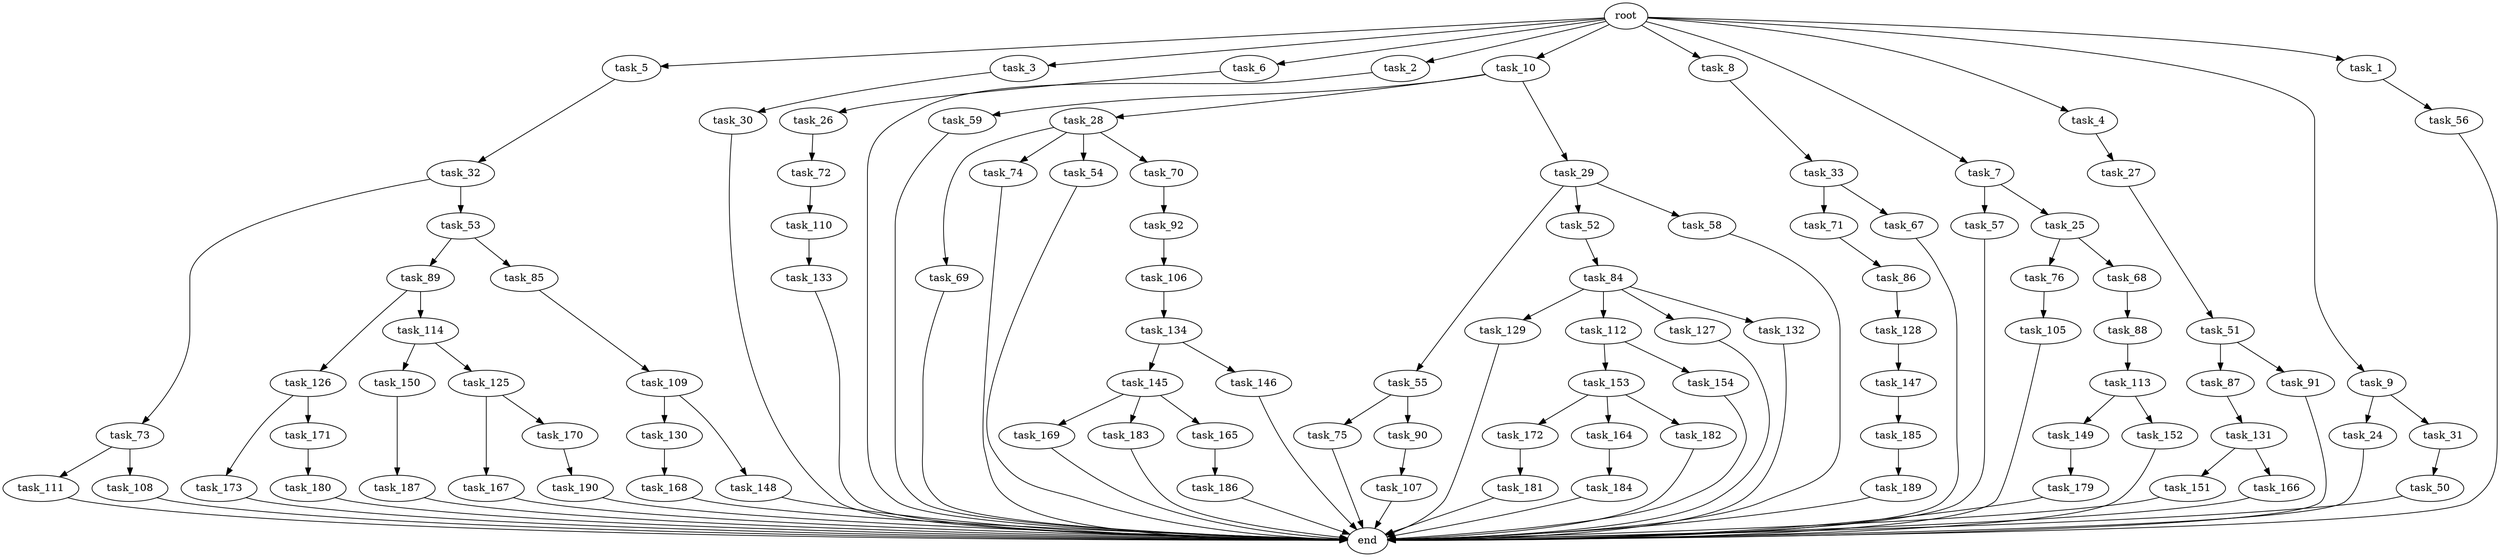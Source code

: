 digraph G {
  task_173 [size="13743895347.200001"];
  task_73 [size="13743895347.200001"];
  task_92 [size="85899345920.000000"];
  task_55 [size="85899345920.000000"];
  task_151 [size="3435973836.800000"];
  task_89 [size="21474836480.000000"];
  task_5 [size="102.400000"];
  task_153 [size="21474836480.000000"];
  task_3 [size="102.400000"];
  task_6 [size="102.400000"];
  task_171 [size="13743895347.200001"];
  task_113 [size="3435973836.800000"];
  task_30 [size="85899345920.000000"];
  task_2 [size="102.400000"];
  task_10 [size="102.400000"];
  task_8 [size="102.400000"];
  task_150 [size="42090679500.800003"];
  task_125 [size="42090679500.800003"];
  task_166 [size="3435973836.800000"];
  task_69 [size="21474836480.000000"];
  task_53 [size="13743895347.200001"];
  task_84 [size="13743895347.200001"];
  task_184 [size="69578470195.199997"];
  task_187 [size="85899345920.000000"];
  task_86 [size="85899345920.000000"];
  task_145 [size="69578470195.199997"];
  task_168 [size="21474836480.000000"];
  task_57 [size="85899345920.000000"];
  task_7 [size="102.400000"];
  task_33 [size="69578470195.199997"];
  task_167 [size="7730941132.800000"];
  task_189 [size="30923764531.200001"];
  task_169 [size="7730941132.800000"];
  task_71 [size="54975581388.800003"];
  task_183 [size="7730941132.800000"];
  task_105 [size="13743895347.200001"];
  task_56 [size="3435973836.800000"];
  task_4 [size="102.400000"];
  task_185 [size="30923764531.200001"];
  task_181 [size="13743895347.200001"];
  task_172 [size="69578470195.199997"];
  task_109 [size="3435973836.800000"];
  task_149 [size="54975581388.800003"];
  task_50 [size="69578470195.199997"];
  task_133 [size="7730941132.800000"];
  task_74 [size="21474836480.000000"];
  task_131 [size="69578470195.199997"];
  task_147 [size="42090679500.800003"];
  task_130 [size="3435973836.800000"];
  task_59 [size="21474836480.000000"];
  task_110 [size="30923764531.200001"];
  task_9 [size="102.400000"];
  task_85 [size="21474836480.000000"];
  task_76 [size="3435973836.800000"];
  task_186 [size="69578470195.199997"];
  task_107 [size="69578470195.199997"];
  task_25 [size="85899345920.000000"];
  task_126 [size="30923764531.200001"];
  task_27 [size="69578470195.199997"];
  task_179 [size="3435973836.800000"];
  end [size="0.000000"];
  task_51 [size="13743895347.200001"];
  root [size="0.000000"];
  task_106 [size="69578470195.199997"];
  task_146 [size="69578470195.199997"];
  task_32 [size="7730941132.800000"];
  task_152 [size="54975581388.800003"];
  task_134 [size="69578470195.199997"];
  task_72 [size="85899345920.000000"];
  task_180 [size="42090679500.800003"];
  task_129 [size="3435973836.800000"];
  task_24 [size="13743895347.200001"];
  task_28 [size="21474836480.000000"];
  task_154 [size="21474836480.000000"];
  task_190 [size="30923764531.200001"];
  task_54 [size="21474836480.000000"];
  task_75 [size="7730941132.800000"];
  task_52 [size="85899345920.000000"];
  task_87 [size="85899345920.000000"];
  task_29 [size="21474836480.000000"];
  task_31 [size="13743895347.200001"];
  task_112 [size="3435973836.800000"];
  task_165 [size="7730941132.800000"];
  task_127 [size="3435973836.800000"];
  task_88 [size="30923764531.200001"];
  task_91 [size="85899345920.000000"];
  task_111 [size="85899345920.000000"];
  task_26 [size="69578470195.199997"];
  task_67 [size="54975581388.800003"];
  task_132 [size="3435973836.800000"];
  task_114 [size="30923764531.200001"];
  task_164 [size="69578470195.199997"];
  task_90 [size="7730941132.800000"];
  task_128 [size="13743895347.200001"];
  task_148 [size="3435973836.800000"];
  task_1 [size="102.400000"];
  task_108 [size="85899345920.000000"];
  task_68 [size="3435973836.800000"];
  task_182 [size="69578470195.199997"];
  task_58 [size="85899345920.000000"];
  task_70 [size="21474836480.000000"];
  task_170 [size="7730941132.800000"];

  task_173 -> end [size="1.000000"];
  task_73 -> task_111 [size="838860800.000000"];
  task_73 -> task_108 [size="838860800.000000"];
  task_92 -> task_106 [size="679477248.000000"];
  task_55 -> task_75 [size="75497472.000000"];
  task_55 -> task_90 [size="75497472.000000"];
  task_151 -> end [size="1.000000"];
  task_89 -> task_126 [size="301989888.000000"];
  task_89 -> task_114 [size="301989888.000000"];
  task_5 -> task_32 [size="75497472.000000"];
  task_153 -> task_182 [size="679477248.000000"];
  task_153 -> task_164 [size="679477248.000000"];
  task_153 -> task_172 [size="679477248.000000"];
  task_3 -> task_30 [size="838860800.000000"];
  task_6 -> task_26 [size="679477248.000000"];
  task_171 -> task_180 [size="411041792.000000"];
  task_113 -> task_152 [size="536870912.000000"];
  task_113 -> task_149 [size="536870912.000000"];
  task_30 -> end [size="1.000000"];
  task_2 -> end [size="1.000000"];
  task_10 -> task_28 [size="209715200.000000"];
  task_10 -> task_29 [size="209715200.000000"];
  task_10 -> task_59 [size="209715200.000000"];
  task_8 -> task_33 [size="679477248.000000"];
  task_150 -> task_187 [size="838860800.000000"];
  task_125 -> task_167 [size="75497472.000000"];
  task_125 -> task_170 [size="75497472.000000"];
  task_166 -> end [size="1.000000"];
  task_69 -> end [size="1.000000"];
  task_53 -> task_89 [size="209715200.000000"];
  task_53 -> task_85 [size="209715200.000000"];
  task_84 -> task_112 [size="33554432.000000"];
  task_84 -> task_132 [size="33554432.000000"];
  task_84 -> task_127 [size="33554432.000000"];
  task_84 -> task_129 [size="33554432.000000"];
  task_184 -> end [size="1.000000"];
  task_187 -> end [size="1.000000"];
  task_86 -> task_128 [size="134217728.000000"];
  task_145 -> task_169 [size="75497472.000000"];
  task_145 -> task_183 [size="75497472.000000"];
  task_145 -> task_165 [size="75497472.000000"];
  task_168 -> end [size="1.000000"];
  task_57 -> end [size="1.000000"];
  task_7 -> task_25 [size="838860800.000000"];
  task_7 -> task_57 [size="838860800.000000"];
  task_33 -> task_71 [size="536870912.000000"];
  task_33 -> task_67 [size="536870912.000000"];
  task_167 -> end [size="1.000000"];
  task_189 -> end [size="1.000000"];
  task_169 -> end [size="1.000000"];
  task_71 -> task_86 [size="838860800.000000"];
  task_183 -> end [size="1.000000"];
  task_105 -> end [size="1.000000"];
  task_56 -> end [size="1.000000"];
  task_4 -> task_27 [size="679477248.000000"];
  task_185 -> task_189 [size="301989888.000000"];
  task_181 -> end [size="1.000000"];
  task_172 -> task_181 [size="134217728.000000"];
  task_109 -> task_148 [size="33554432.000000"];
  task_109 -> task_130 [size="33554432.000000"];
  task_149 -> task_179 [size="33554432.000000"];
  task_50 -> end [size="1.000000"];
  task_133 -> end [size="1.000000"];
  task_74 -> end [size="1.000000"];
  task_131 -> task_151 [size="33554432.000000"];
  task_131 -> task_166 [size="33554432.000000"];
  task_147 -> task_185 [size="301989888.000000"];
  task_130 -> task_168 [size="209715200.000000"];
  task_59 -> end [size="1.000000"];
  task_110 -> task_133 [size="75497472.000000"];
  task_9 -> task_24 [size="134217728.000000"];
  task_9 -> task_31 [size="134217728.000000"];
  task_85 -> task_109 [size="33554432.000000"];
  task_76 -> task_105 [size="134217728.000000"];
  task_186 -> end [size="1.000000"];
  task_107 -> end [size="1.000000"];
  task_25 -> task_76 [size="33554432.000000"];
  task_25 -> task_68 [size="33554432.000000"];
  task_126 -> task_173 [size="134217728.000000"];
  task_126 -> task_171 [size="134217728.000000"];
  task_27 -> task_51 [size="134217728.000000"];
  task_179 -> end [size="1.000000"];
  task_51 -> task_91 [size="838860800.000000"];
  task_51 -> task_87 [size="838860800.000000"];
  root -> task_8 [size="1.000000"];
  root -> task_9 [size="1.000000"];
  root -> task_3 [size="1.000000"];
  root -> task_7 [size="1.000000"];
  root -> task_6 [size="1.000000"];
  root -> task_1 [size="1.000000"];
  root -> task_10 [size="1.000000"];
  root -> task_5 [size="1.000000"];
  root -> task_2 [size="1.000000"];
  root -> task_4 [size="1.000000"];
  task_106 -> task_134 [size="679477248.000000"];
  task_146 -> end [size="1.000000"];
  task_32 -> task_53 [size="134217728.000000"];
  task_32 -> task_73 [size="134217728.000000"];
  task_152 -> end [size="1.000000"];
  task_134 -> task_145 [size="679477248.000000"];
  task_134 -> task_146 [size="679477248.000000"];
  task_72 -> task_110 [size="301989888.000000"];
  task_180 -> end [size="1.000000"];
  task_129 -> end [size="1.000000"];
  task_24 -> end [size="1.000000"];
  task_28 -> task_69 [size="209715200.000000"];
  task_28 -> task_70 [size="209715200.000000"];
  task_28 -> task_54 [size="209715200.000000"];
  task_28 -> task_74 [size="209715200.000000"];
  task_154 -> end [size="1.000000"];
  task_190 -> end [size="1.000000"];
  task_54 -> end [size="1.000000"];
  task_75 -> end [size="1.000000"];
  task_52 -> task_84 [size="134217728.000000"];
  task_87 -> task_131 [size="679477248.000000"];
  task_29 -> task_58 [size="838860800.000000"];
  task_29 -> task_52 [size="838860800.000000"];
  task_29 -> task_55 [size="838860800.000000"];
  task_31 -> task_50 [size="679477248.000000"];
  task_112 -> task_153 [size="209715200.000000"];
  task_112 -> task_154 [size="209715200.000000"];
  task_165 -> task_186 [size="679477248.000000"];
  task_127 -> end [size="1.000000"];
  task_88 -> task_113 [size="33554432.000000"];
  task_91 -> end [size="1.000000"];
  task_111 -> end [size="1.000000"];
  task_26 -> task_72 [size="838860800.000000"];
  task_67 -> end [size="1.000000"];
  task_132 -> end [size="1.000000"];
  task_114 -> task_150 [size="411041792.000000"];
  task_114 -> task_125 [size="411041792.000000"];
  task_164 -> task_184 [size="679477248.000000"];
  task_90 -> task_107 [size="679477248.000000"];
  task_128 -> task_147 [size="411041792.000000"];
  task_148 -> end [size="1.000000"];
  task_1 -> task_56 [size="33554432.000000"];
  task_108 -> end [size="1.000000"];
  task_68 -> task_88 [size="301989888.000000"];
  task_182 -> end [size="1.000000"];
  task_58 -> end [size="1.000000"];
  task_70 -> task_92 [size="838860800.000000"];
  task_170 -> task_190 [size="301989888.000000"];
}
